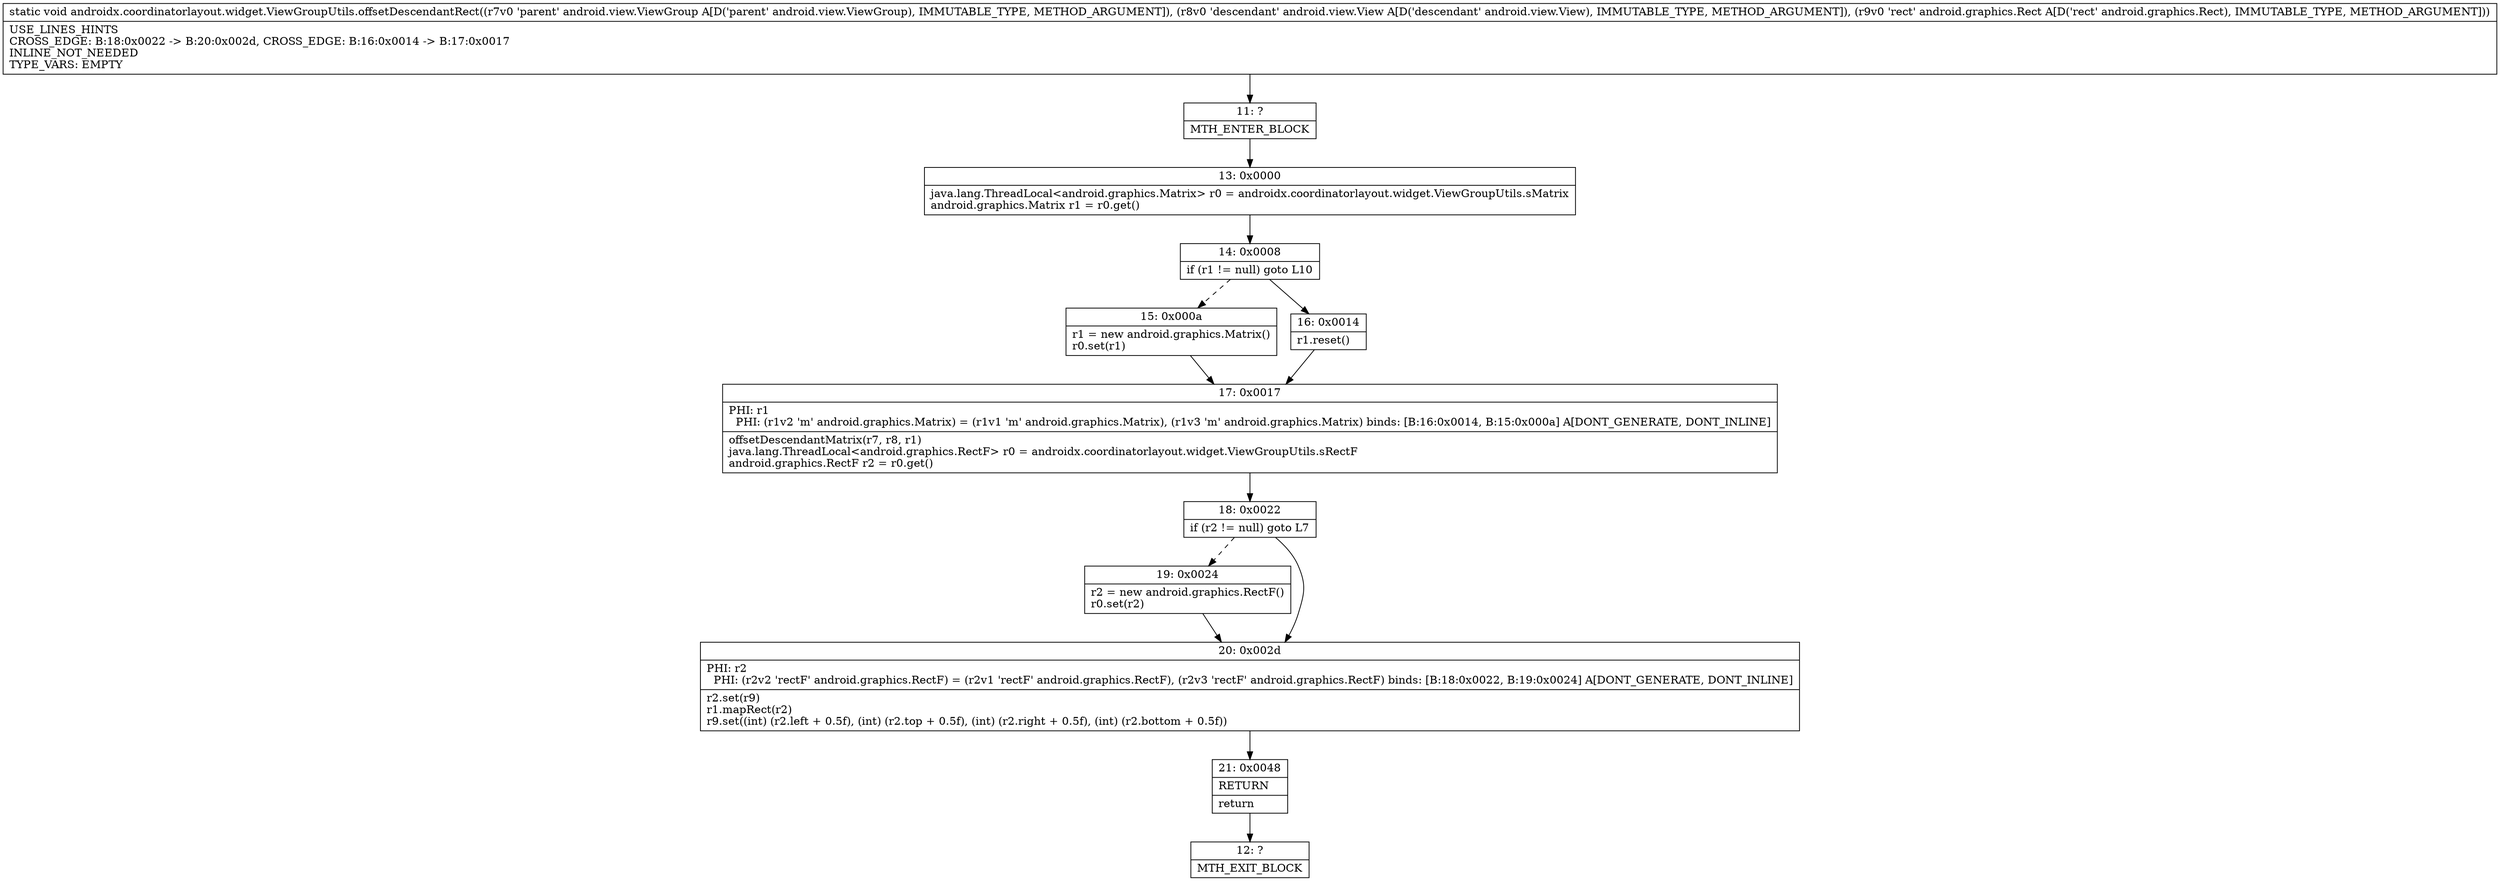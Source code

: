 digraph "CFG forandroidx.coordinatorlayout.widget.ViewGroupUtils.offsetDescendantRect(Landroid\/view\/ViewGroup;Landroid\/view\/View;Landroid\/graphics\/Rect;)V" {
Node_11 [shape=record,label="{11\:\ ?|MTH_ENTER_BLOCK\l}"];
Node_13 [shape=record,label="{13\:\ 0x0000|java.lang.ThreadLocal\<android.graphics.Matrix\> r0 = androidx.coordinatorlayout.widget.ViewGroupUtils.sMatrix\landroid.graphics.Matrix r1 = r0.get()\l}"];
Node_14 [shape=record,label="{14\:\ 0x0008|if (r1 != null) goto L10\l}"];
Node_15 [shape=record,label="{15\:\ 0x000a|r1 = new android.graphics.Matrix()\lr0.set(r1)\l}"];
Node_17 [shape=record,label="{17\:\ 0x0017|PHI: r1 \l  PHI: (r1v2 'm' android.graphics.Matrix) = (r1v1 'm' android.graphics.Matrix), (r1v3 'm' android.graphics.Matrix) binds: [B:16:0x0014, B:15:0x000a] A[DONT_GENERATE, DONT_INLINE]\l|offsetDescendantMatrix(r7, r8, r1)\ljava.lang.ThreadLocal\<android.graphics.RectF\> r0 = androidx.coordinatorlayout.widget.ViewGroupUtils.sRectF\landroid.graphics.RectF r2 = r0.get()\l}"];
Node_18 [shape=record,label="{18\:\ 0x0022|if (r2 != null) goto L7\l}"];
Node_19 [shape=record,label="{19\:\ 0x0024|r2 = new android.graphics.RectF()\lr0.set(r2)\l}"];
Node_20 [shape=record,label="{20\:\ 0x002d|PHI: r2 \l  PHI: (r2v2 'rectF' android.graphics.RectF) = (r2v1 'rectF' android.graphics.RectF), (r2v3 'rectF' android.graphics.RectF) binds: [B:18:0x0022, B:19:0x0024] A[DONT_GENERATE, DONT_INLINE]\l|r2.set(r9)\lr1.mapRect(r2)\lr9.set((int) (r2.left + 0.5f), (int) (r2.top + 0.5f), (int) (r2.right + 0.5f), (int) (r2.bottom + 0.5f))\l}"];
Node_21 [shape=record,label="{21\:\ 0x0048|RETURN\l|return\l}"];
Node_12 [shape=record,label="{12\:\ ?|MTH_EXIT_BLOCK\l}"];
Node_16 [shape=record,label="{16\:\ 0x0014|r1.reset()\l}"];
MethodNode[shape=record,label="{static void androidx.coordinatorlayout.widget.ViewGroupUtils.offsetDescendantRect((r7v0 'parent' android.view.ViewGroup A[D('parent' android.view.ViewGroup), IMMUTABLE_TYPE, METHOD_ARGUMENT]), (r8v0 'descendant' android.view.View A[D('descendant' android.view.View), IMMUTABLE_TYPE, METHOD_ARGUMENT]), (r9v0 'rect' android.graphics.Rect A[D('rect' android.graphics.Rect), IMMUTABLE_TYPE, METHOD_ARGUMENT]))  | USE_LINES_HINTS\lCROSS_EDGE: B:18:0x0022 \-\> B:20:0x002d, CROSS_EDGE: B:16:0x0014 \-\> B:17:0x0017\lINLINE_NOT_NEEDED\lTYPE_VARS: EMPTY\l}"];
MethodNode -> Node_11;Node_11 -> Node_13;
Node_13 -> Node_14;
Node_14 -> Node_15[style=dashed];
Node_14 -> Node_16;
Node_15 -> Node_17;
Node_17 -> Node_18;
Node_18 -> Node_19[style=dashed];
Node_18 -> Node_20;
Node_19 -> Node_20;
Node_20 -> Node_21;
Node_21 -> Node_12;
Node_16 -> Node_17;
}


